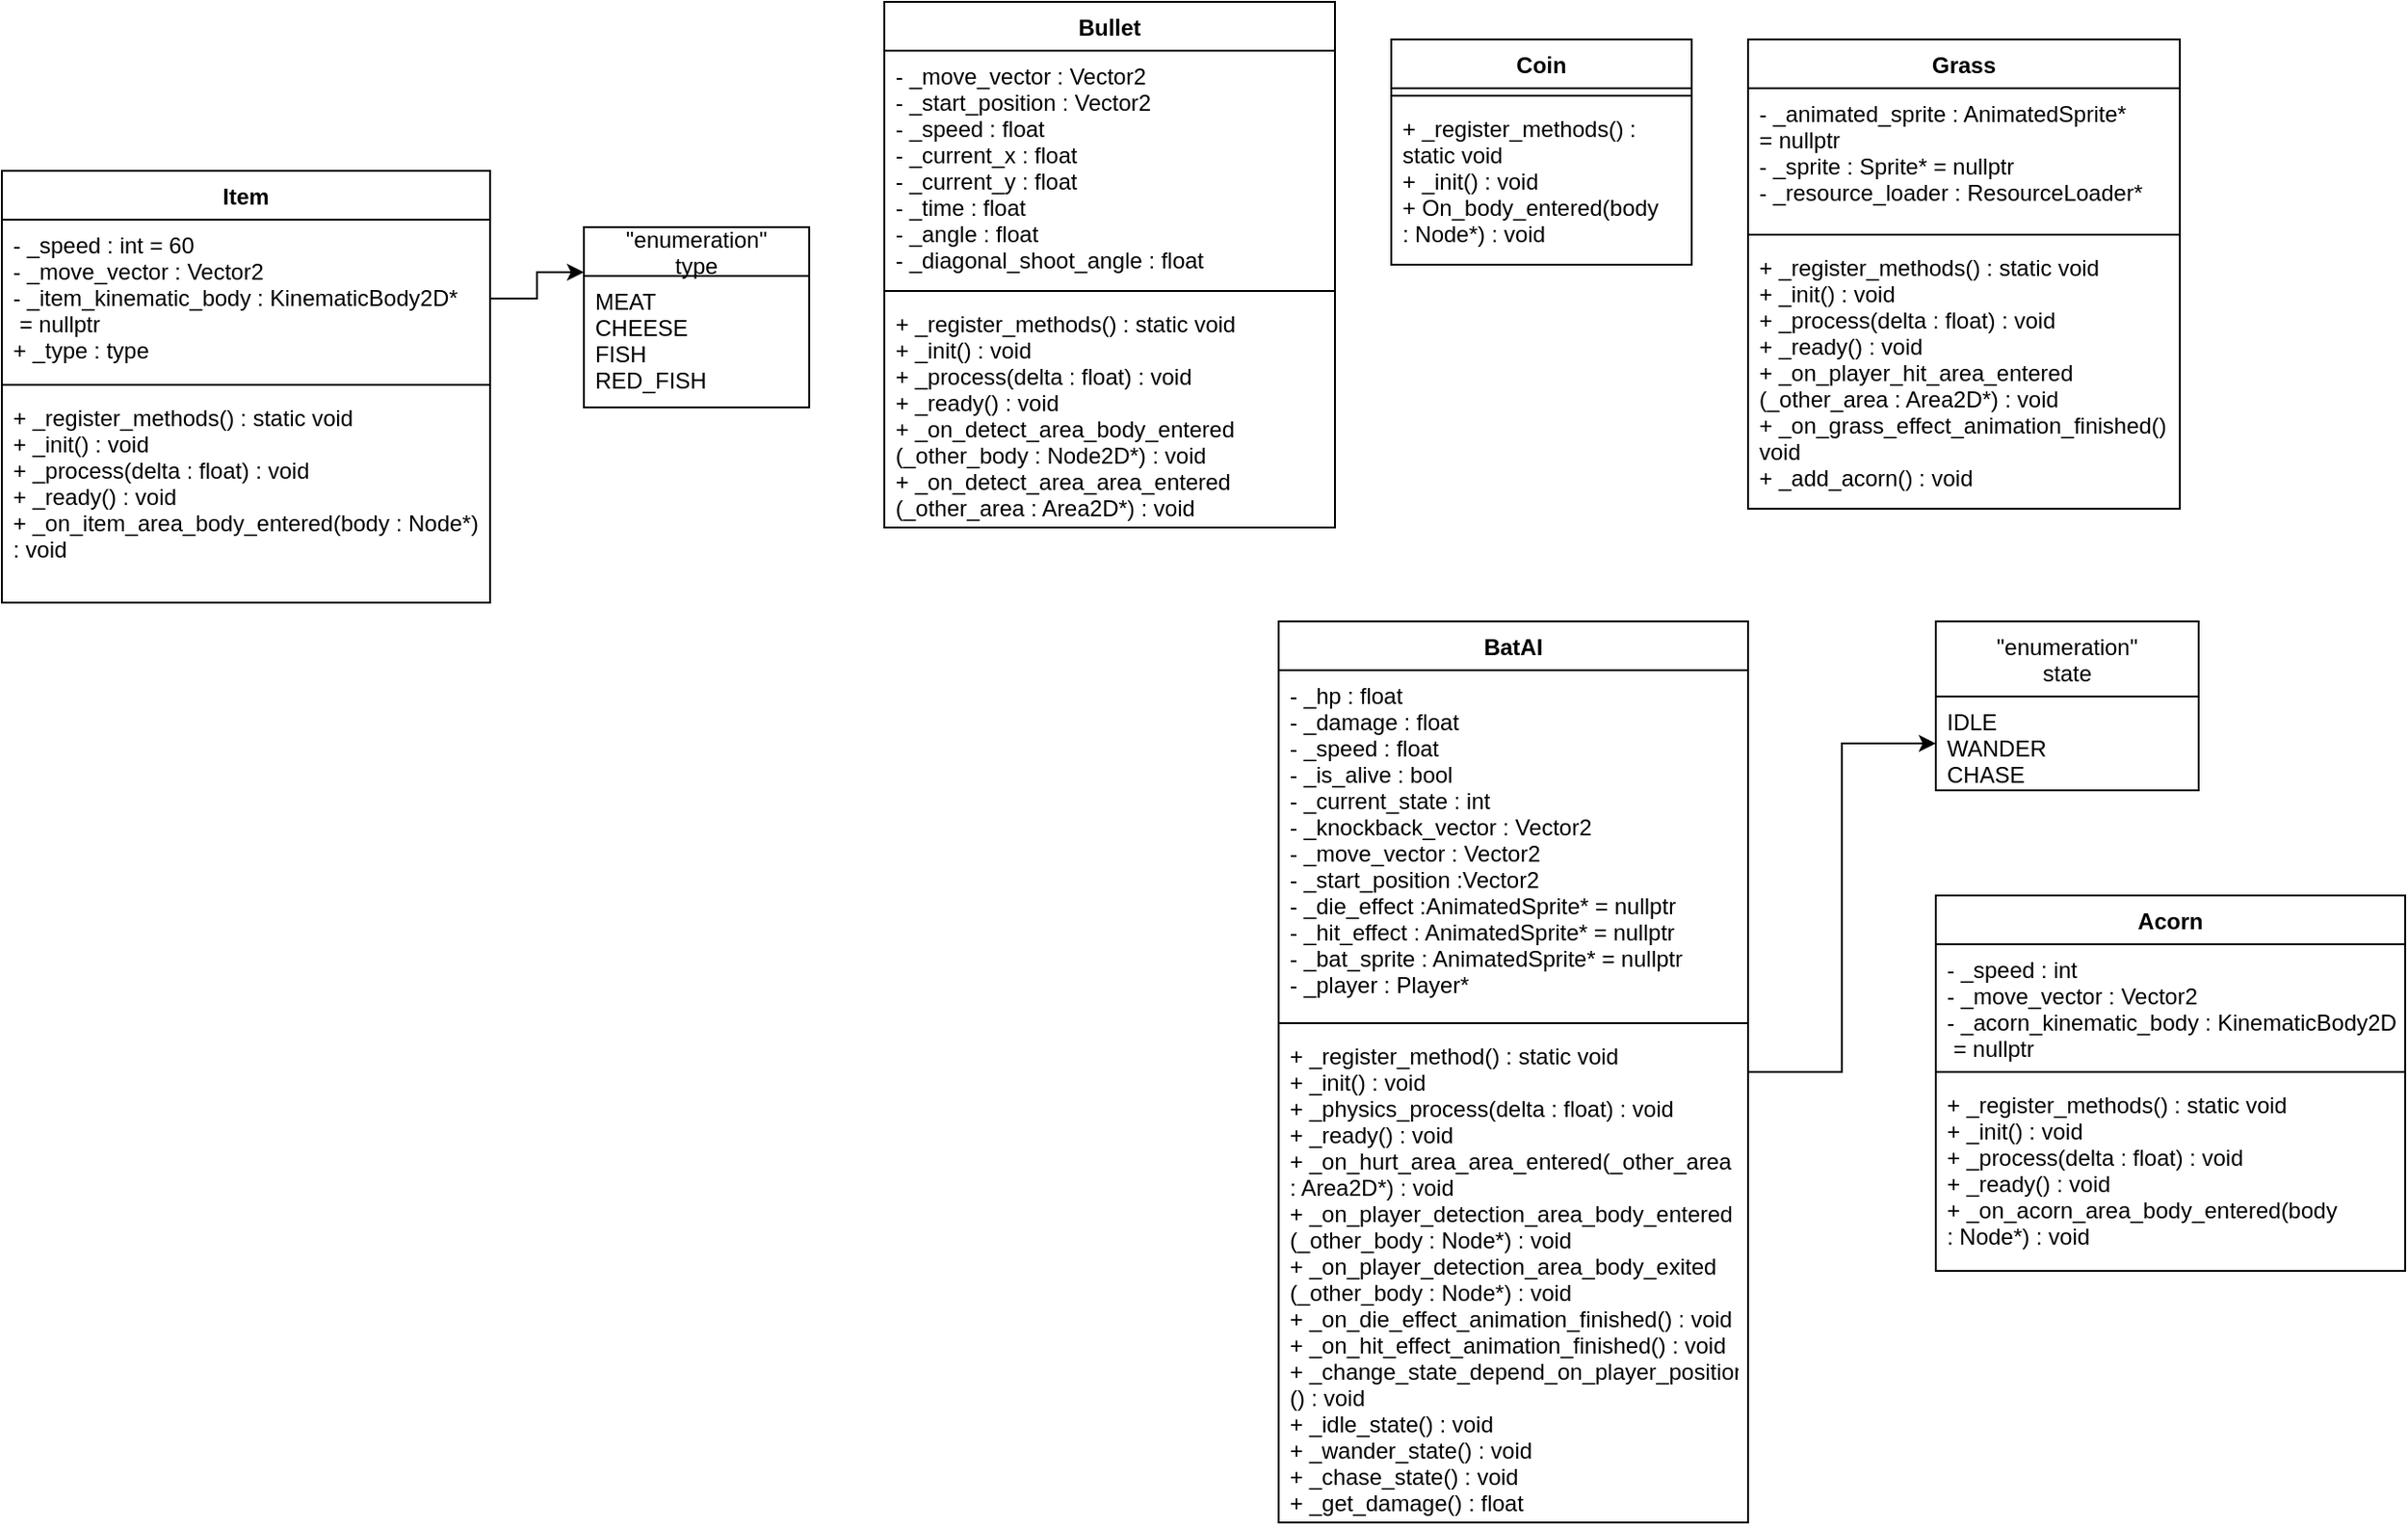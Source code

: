 <mxfile version="14.8.4" type="github">
  <diagram id="C5RBs43oDa-KdzZeNtuy" name="Page-1">
    <mxGraphModel dx="2692" dy="1748" grid="1" gridSize="10" guides="1" tooltips="1" connect="1" arrows="1" fold="1" page="1" pageScale="1" pageWidth="827" pageHeight="1169" math="0" shadow="0">
      <root>
        <mxCell id="WIyWlLk6GJQsqaUBKTNV-0" />
        <mxCell id="WIyWlLk6GJQsqaUBKTNV-1" parent="WIyWlLk6GJQsqaUBKTNV-0" />
        <mxCell id="mvIZjwLgJPhLt_4GvzZU-18" style="edgeStyle=orthogonalEdgeStyle;rounded=0;orthogonalLoop=1;jettySize=auto;html=1;" edge="1" parent="WIyWlLk6GJQsqaUBKTNV-1" source="mvIZjwLgJPhLt_4GvzZU-9" target="mvIZjwLgJPhLt_4GvzZU-14">
          <mxGeometry relative="1" as="geometry" />
        </mxCell>
        <mxCell id="mvIZjwLgJPhLt_4GvzZU-9" value="BatAI" style="swimlane;fontStyle=1;align=center;verticalAlign=top;childLayout=stackLayout;horizontal=1;startSize=26;horizontalStack=0;resizeParent=1;resizeParentMax=0;resizeLast=0;collapsible=1;marginBottom=0;" vertex="1" parent="WIyWlLk6GJQsqaUBKTNV-1">
          <mxGeometry x="-730" y="-830" width="250" height="480" as="geometry" />
        </mxCell>
        <mxCell id="mvIZjwLgJPhLt_4GvzZU-10" value="- _hp : float&#xa;- _damage : float&#xa;- _speed : float&#xa;- _is_alive : bool&#xa;- _current_state : int&#xa;- _knockback_vector : Vector2&#xa;- _move_vector : Vector2&#xa;- _start_position :Vector2&#xa;- _die_effect :AnimatedSprite* = nullptr&#xa;- _hit_effect : AnimatedSprite* = nullptr&#xa;- _bat_sprite : AnimatedSprite* = nullptr&#xa;- _player : Player*" style="text;strokeColor=none;fillColor=none;align=left;verticalAlign=top;spacingLeft=4;spacingRight=4;overflow=hidden;rotatable=0;points=[[0,0.5],[1,0.5]];portConstraint=eastwest;" vertex="1" parent="mvIZjwLgJPhLt_4GvzZU-9">
          <mxGeometry y="26" width="250" height="184" as="geometry" />
        </mxCell>
        <mxCell id="mvIZjwLgJPhLt_4GvzZU-11" value="" style="line;strokeWidth=1;fillColor=none;align=left;verticalAlign=middle;spacingTop=-1;spacingLeft=3;spacingRight=3;rotatable=0;labelPosition=right;points=[];portConstraint=eastwest;" vertex="1" parent="mvIZjwLgJPhLt_4GvzZU-9">
          <mxGeometry y="210" width="250" height="8" as="geometry" />
        </mxCell>
        <mxCell id="mvIZjwLgJPhLt_4GvzZU-12" value="+ _register_method() : static void&#xa;+ _init() : void&#xa;+ _physics_process(delta : float) : void&#xa;+ _ready() : void&#xa;+ _on_hurt_area_area_entered(_other_area &#xa;: Area2D*) : void&#xa;+ _on_player_detection_area_body_entered&#xa;(_other_body : Node*) : void&#xa;+ _on_player_detection_area_body_exited&#xa;(_other_body : Node*) : void&#xa;+ _on_die_effect_animation_finished() : void&#xa;+ _on_hit_effect_animation_finished() : void&#xa;+ _change_state_depend_on_player_position&#xa;() : void&#xa;+ _idle_state() : void&#xa;+ _wander_state() : void&#xa;+ _chase_state() : void&#xa;+ _get_damage() : float" style="text;strokeColor=none;fillColor=none;align=left;verticalAlign=top;spacingLeft=4;spacingRight=4;overflow=hidden;rotatable=0;points=[[0,0.5],[1,0.5]];portConstraint=eastwest;" vertex="1" parent="mvIZjwLgJPhLt_4GvzZU-9">
          <mxGeometry y="218" width="250" height="262" as="geometry" />
        </mxCell>
        <mxCell id="mvIZjwLgJPhLt_4GvzZU-13" value="&quot;enumeration&quot;&#xa;state" style="swimlane;fontStyle=0;childLayout=stackLayout;horizontal=1;startSize=40;fillColor=none;horizontalStack=0;resizeParent=1;resizeParentMax=0;resizeLast=0;collapsible=1;marginBottom=0;" vertex="1" parent="WIyWlLk6GJQsqaUBKTNV-1">
          <mxGeometry x="-380" y="-830" width="140" height="90" as="geometry" />
        </mxCell>
        <mxCell id="mvIZjwLgJPhLt_4GvzZU-14" value="IDLE&#xa;WANDER&#xa;CHASE" style="text;strokeColor=none;fillColor=none;align=left;verticalAlign=top;spacingLeft=4;spacingRight=4;overflow=hidden;rotatable=0;points=[[0,0.5],[1,0.5]];portConstraint=eastwest;" vertex="1" parent="mvIZjwLgJPhLt_4GvzZU-13">
          <mxGeometry y="40" width="140" height="50" as="geometry" />
        </mxCell>
        <mxCell id="mvIZjwLgJPhLt_4GvzZU-19" value="Acorn" style="swimlane;fontStyle=1;align=center;verticalAlign=top;childLayout=stackLayout;horizontal=1;startSize=26;horizontalStack=0;resizeParent=1;resizeParentMax=0;resizeLast=0;collapsible=1;marginBottom=0;" vertex="1" parent="WIyWlLk6GJQsqaUBKTNV-1">
          <mxGeometry x="-380" y="-684" width="250" height="200" as="geometry" />
        </mxCell>
        <mxCell id="mvIZjwLgJPhLt_4GvzZU-20" value="- _speed : int&#xa;- _move_vector : Vector2&#xa;- _acorn_kinematic_body : KinematicBody2D&#xa; = nullptr" style="text;strokeColor=none;fillColor=none;align=left;verticalAlign=top;spacingLeft=4;spacingRight=4;overflow=hidden;rotatable=0;points=[[0,0.5],[1,0.5]];portConstraint=eastwest;" vertex="1" parent="mvIZjwLgJPhLt_4GvzZU-19">
          <mxGeometry y="26" width="250" height="64" as="geometry" />
        </mxCell>
        <mxCell id="mvIZjwLgJPhLt_4GvzZU-21" value="" style="line;strokeWidth=1;fillColor=none;align=left;verticalAlign=middle;spacingTop=-1;spacingLeft=3;spacingRight=3;rotatable=0;labelPosition=right;points=[];portConstraint=eastwest;" vertex="1" parent="mvIZjwLgJPhLt_4GvzZU-19">
          <mxGeometry y="90" width="250" height="8" as="geometry" />
        </mxCell>
        <mxCell id="mvIZjwLgJPhLt_4GvzZU-22" value="+ _register_methods() : static void&#xa;+ _init() : void&#xa;+ _process(delta : float) : void&#xa;+ _ready() : void&#xa;+ _on_acorn_area_body_entered(body &#xa;: Node*) : void&#xa;" style="text;strokeColor=none;fillColor=none;align=left;verticalAlign=top;spacingLeft=4;spacingRight=4;overflow=hidden;rotatable=0;points=[[0,0.5],[1,0.5]];portConstraint=eastwest;" vertex="1" parent="mvIZjwLgJPhLt_4GvzZU-19">
          <mxGeometry y="98" width="250" height="102" as="geometry" />
        </mxCell>
        <mxCell id="mvIZjwLgJPhLt_4GvzZU-23" value="Bullet" style="swimlane;fontStyle=1;align=center;verticalAlign=top;childLayout=stackLayout;horizontal=1;startSize=26;horizontalStack=0;resizeParent=1;resizeParentMax=0;resizeLast=0;collapsible=1;marginBottom=0;" vertex="1" parent="WIyWlLk6GJQsqaUBKTNV-1">
          <mxGeometry x="-940" y="-1160" width="240" height="280" as="geometry" />
        </mxCell>
        <mxCell id="mvIZjwLgJPhLt_4GvzZU-24" value="- _move_vector : Vector2&#xa;- _start_position : Vector2&#xa;- _speed : float&#xa;- _current_x : float&#xa;- _current_y : float&#xa;- _time : float&#xa;- _angle : float&#xa;- _diagonal_shoot_angle : float" style="text;strokeColor=none;fillColor=none;align=left;verticalAlign=top;spacingLeft=4;spacingRight=4;overflow=hidden;rotatable=0;points=[[0,0.5],[1,0.5]];portConstraint=eastwest;" vertex="1" parent="mvIZjwLgJPhLt_4GvzZU-23">
          <mxGeometry y="26" width="240" height="124" as="geometry" />
        </mxCell>
        <mxCell id="mvIZjwLgJPhLt_4GvzZU-25" value="" style="line;strokeWidth=1;fillColor=none;align=left;verticalAlign=middle;spacingTop=-1;spacingLeft=3;spacingRight=3;rotatable=0;labelPosition=right;points=[];portConstraint=eastwest;" vertex="1" parent="mvIZjwLgJPhLt_4GvzZU-23">
          <mxGeometry y="150" width="240" height="8" as="geometry" />
        </mxCell>
        <mxCell id="mvIZjwLgJPhLt_4GvzZU-26" value="+ _register_methods() : static void&#xa;+ _init() : void&#xa;+ _process(delta : float) : void&#xa;+ _ready() : void&#xa;+ _on_detect_area_body_entered&#xa;(_other_body : Node2D*) : void&#xa;+ _on_detect_area_area_entered&#xa;(_other_area : Area2D*) : void" style="text;strokeColor=none;fillColor=none;align=left;verticalAlign=top;spacingLeft=4;spacingRight=4;overflow=hidden;rotatable=0;points=[[0,0.5],[1,0.5]];portConstraint=eastwest;" vertex="1" parent="mvIZjwLgJPhLt_4GvzZU-23">
          <mxGeometry y="158" width="240" height="122" as="geometry" />
        </mxCell>
        <mxCell id="mvIZjwLgJPhLt_4GvzZU-27" value="Coin" style="swimlane;fontStyle=1;align=center;verticalAlign=top;childLayout=stackLayout;horizontal=1;startSize=26;horizontalStack=0;resizeParent=1;resizeParentMax=0;resizeLast=0;collapsible=1;marginBottom=0;" vertex="1" parent="WIyWlLk6GJQsqaUBKTNV-1">
          <mxGeometry x="-670" y="-1140" width="160" height="120" as="geometry" />
        </mxCell>
        <mxCell id="mvIZjwLgJPhLt_4GvzZU-29" value="" style="line;strokeWidth=1;fillColor=none;align=left;verticalAlign=middle;spacingTop=-1;spacingLeft=3;spacingRight=3;rotatable=0;labelPosition=right;points=[];portConstraint=eastwest;" vertex="1" parent="mvIZjwLgJPhLt_4GvzZU-27">
          <mxGeometry y="26" width="160" height="8" as="geometry" />
        </mxCell>
        <mxCell id="mvIZjwLgJPhLt_4GvzZU-30" value="+ _register_methods() : &#xa;static void&#xa;+ _init() : void&#xa;+ On_body_entered(body &#xa;: Node*) : void" style="text;strokeColor=none;fillColor=none;align=left;verticalAlign=top;spacingLeft=4;spacingRight=4;overflow=hidden;rotatable=0;points=[[0,0.5],[1,0.5]];portConstraint=eastwest;" vertex="1" parent="mvIZjwLgJPhLt_4GvzZU-27">
          <mxGeometry y="34" width="160" height="86" as="geometry" />
        </mxCell>
        <mxCell id="mvIZjwLgJPhLt_4GvzZU-31" value="Grass" style="swimlane;fontStyle=1;align=center;verticalAlign=top;childLayout=stackLayout;horizontal=1;startSize=26;horizontalStack=0;resizeParent=1;resizeParentMax=0;resizeLast=0;collapsible=1;marginBottom=0;" vertex="1" parent="WIyWlLk6GJQsqaUBKTNV-1">
          <mxGeometry x="-480" y="-1140" width="230" height="250" as="geometry" />
        </mxCell>
        <mxCell id="mvIZjwLgJPhLt_4GvzZU-32" value="- _animated_sprite : AnimatedSprite* &#xa;= nullptr&#xa;- _sprite : Sprite* = nullptr&#xa;- _resource_loader : ResourceLoader*" style="text;strokeColor=none;fillColor=none;align=left;verticalAlign=top;spacingLeft=4;spacingRight=4;overflow=hidden;rotatable=0;points=[[0,0.5],[1,0.5]];portConstraint=eastwest;" vertex="1" parent="mvIZjwLgJPhLt_4GvzZU-31">
          <mxGeometry y="26" width="230" height="74" as="geometry" />
        </mxCell>
        <mxCell id="mvIZjwLgJPhLt_4GvzZU-33" value="" style="line;strokeWidth=1;fillColor=none;align=left;verticalAlign=middle;spacingTop=-1;spacingLeft=3;spacingRight=3;rotatable=0;labelPosition=right;points=[];portConstraint=eastwest;" vertex="1" parent="mvIZjwLgJPhLt_4GvzZU-31">
          <mxGeometry y="100" width="230" height="8" as="geometry" />
        </mxCell>
        <mxCell id="mvIZjwLgJPhLt_4GvzZU-34" value="+ _register_methods() : static void&#xa;+ _init() : void&#xa;+ _process(delta : float) : void&#xa;+ _ready() : void&#xa;+ _on_player_hit_area_entered&#xa;(_other_area : Area2D*) : void&#xa;+ _on_grass_effect_animation_finished() : &#xa;void&#xa;+ _add_acorn() : void" style="text;strokeColor=none;fillColor=none;align=left;verticalAlign=top;spacingLeft=4;spacingRight=4;overflow=hidden;rotatable=0;points=[[0,0.5],[1,0.5]];portConstraint=eastwest;" vertex="1" parent="mvIZjwLgJPhLt_4GvzZU-31">
          <mxGeometry y="108" width="230" height="142" as="geometry" />
        </mxCell>
        <mxCell id="mvIZjwLgJPhLt_4GvzZU-35" value="&quot;enumeration&quot;&#xa;type" style="swimlane;fontStyle=0;childLayout=stackLayout;horizontal=1;startSize=26;fillColor=none;horizontalStack=0;resizeParent=1;resizeParentMax=0;resizeLast=0;collapsible=1;marginBottom=0;" vertex="1" parent="WIyWlLk6GJQsqaUBKTNV-1">
          <mxGeometry x="-1100" y="-1040" width="120" height="96" as="geometry" />
        </mxCell>
        <mxCell id="mvIZjwLgJPhLt_4GvzZU-36" value="MEAT&#xa;CHEESE&#xa;FISH&#xa;RED_FISH" style="text;strokeColor=none;fillColor=none;align=left;verticalAlign=top;spacingLeft=4;spacingRight=4;overflow=hidden;rotatable=0;points=[[0,0.5],[1,0.5]];portConstraint=eastwest;" vertex="1" parent="mvIZjwLgJPhLt_4GvzZU-35">
          <mxGeometry y="26" width="120" height="70" as="geometry" />
        </mxCell>
        <mxCell id="mvIZjwLgJPhLt_4GvzZU-40" value="Item" style="swimlane;fontStyle=1;align=center;verticalAlign=top;childLayout=stackLayout;horizontal=1;startSize=26;horizontalStack=0;resizeParent=1;resizeParentMax=0;resizeLast=0;collapsible=1;marginBottom=0;" vertex="1" parent="WIyWlLk6GJQsqaUBKTNV-1">
          <mxGeometry x="-1410" y="-1070" width="260" height="230" as="geometry" />
        </mxCell>
        <mxCell id="mvIZjwLgJPhLt_4GvzZU-41" value="- _speed : int = 60&#xa;- _move_vector : Vector2&#xa;- _item_kinematic_body : KinematicBody2D*&#xa; = nullptr&#xa;+ _type : type" style="text;strokeColor=none;fillColor=none;align=left;verticalAlign=top;spacingLeft=4;spacingRight=4;overflow=hidden;rotatable=0;points=[[0,0.5],[1,0.5]];portConstraint=eastwest;" vertex="1" parent="mvIZjwLgJPhLt_4GvzZU-40">
          <mxGeometry y="26" width="260" height="84" as="geometry" />
        </mxCell>
        <mxCell id="mvIZjwLgJPhLt_4GvzZU-42" value="" style="line;strokeWidth=1;fillColor=none;align=left;verticalAlign=middle;spacingTop=-1;spacingLeft=3;spacingRight=3;rotatable=0;labelPosition=right;points=[];portConstraint=eastwest;" vertex="1" parent="mvIZjwLgJPhLt_4GvzZU-40">
          <mxGeometry y="110" width="260" height="8" as="geometry" />
        </mxCell>
        <mxCell id="mvIZjwLgJPhLt_4GvzZU-43" value="+ _register_methods() : static void&#xa;+ _init() : void&#xa;+ _process(delta : float) : void&#xa;+ _ready() : void&#xa;+ _on_item_area_body_entered(body : Node*) &#xa;: void" style="text;strokeColor=none;fillColor=none;align=left;verticalAlign=top;spacingLeft=4;spacingRight=4;overflow=hidden;rotatable=0;points=[[0,0.5],[1,0.5]];portConstraint=eastwest;" vertex="1" parent="mvIZjwLgJPhLt_4GvzZU-40">
          <mxGeometry y="118" width="260" height="112" as="geometry" />
        </mxCell>
        <mxCell id="mvIZjwLgJPhLt_4GvzZU-44" style="edgeStyle=orthogonalEdgeStyle;rounded=0;orthogonalLoop=1;jettySize=auto;html=1;exitX=1;exitY=0.5;exitDx=0;exitDy=0;entryX=0;entryY=0.25;entryDx=0;entryDy=0;" edge="1" parent="WIyWlLk6GJQsqaUBKTNV-1" source="mvIZjwLgJPhLt_4GvzZU-41" target="mvIZjwLgJPhLt_4GvzZU-35">
          <mxGeometry relative="1" as="geometry" />
        </mxCell>
      </root>
    </mxGraphModel>
  </diagram>
</mxfile>
